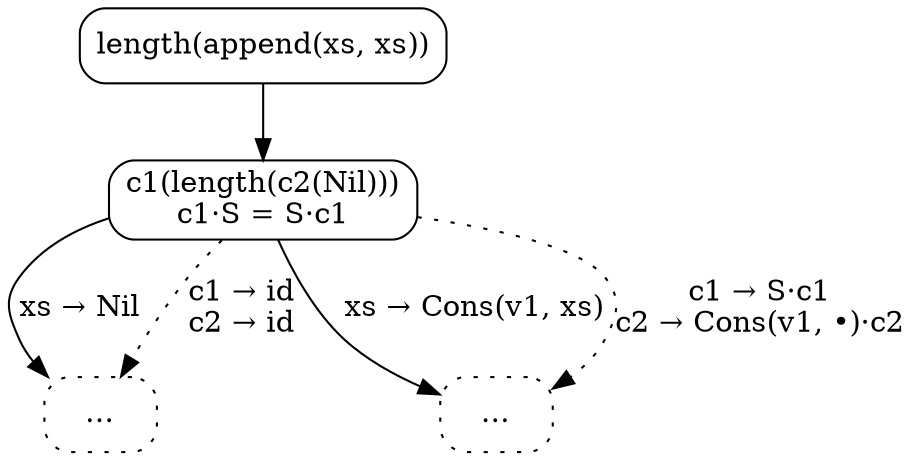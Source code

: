 digraph {
  node [shape=box, style=rounded];

  C0 [label="length(append(xs, xs))"];
  G1 [label="c1(length(c2(Nil)))\nc1·S = S·c1"];
  C0 -> G1;
  C1 [label="…", style="rounded,dotted"];
  G1 -> C1 [label="xs → Nil"];
  G1 -> C1 [label="c1 → id\nc2 → id", style=dotted];
  C2 [label="…", style="rounded,dotted"];
  G1 -> C2 [label="xs → Cons(v1, xs)"];
  G1 -> C2 [label="c1 → S·c1\nc2 → Cons(v1, •)·c2", style=dotted];
}
